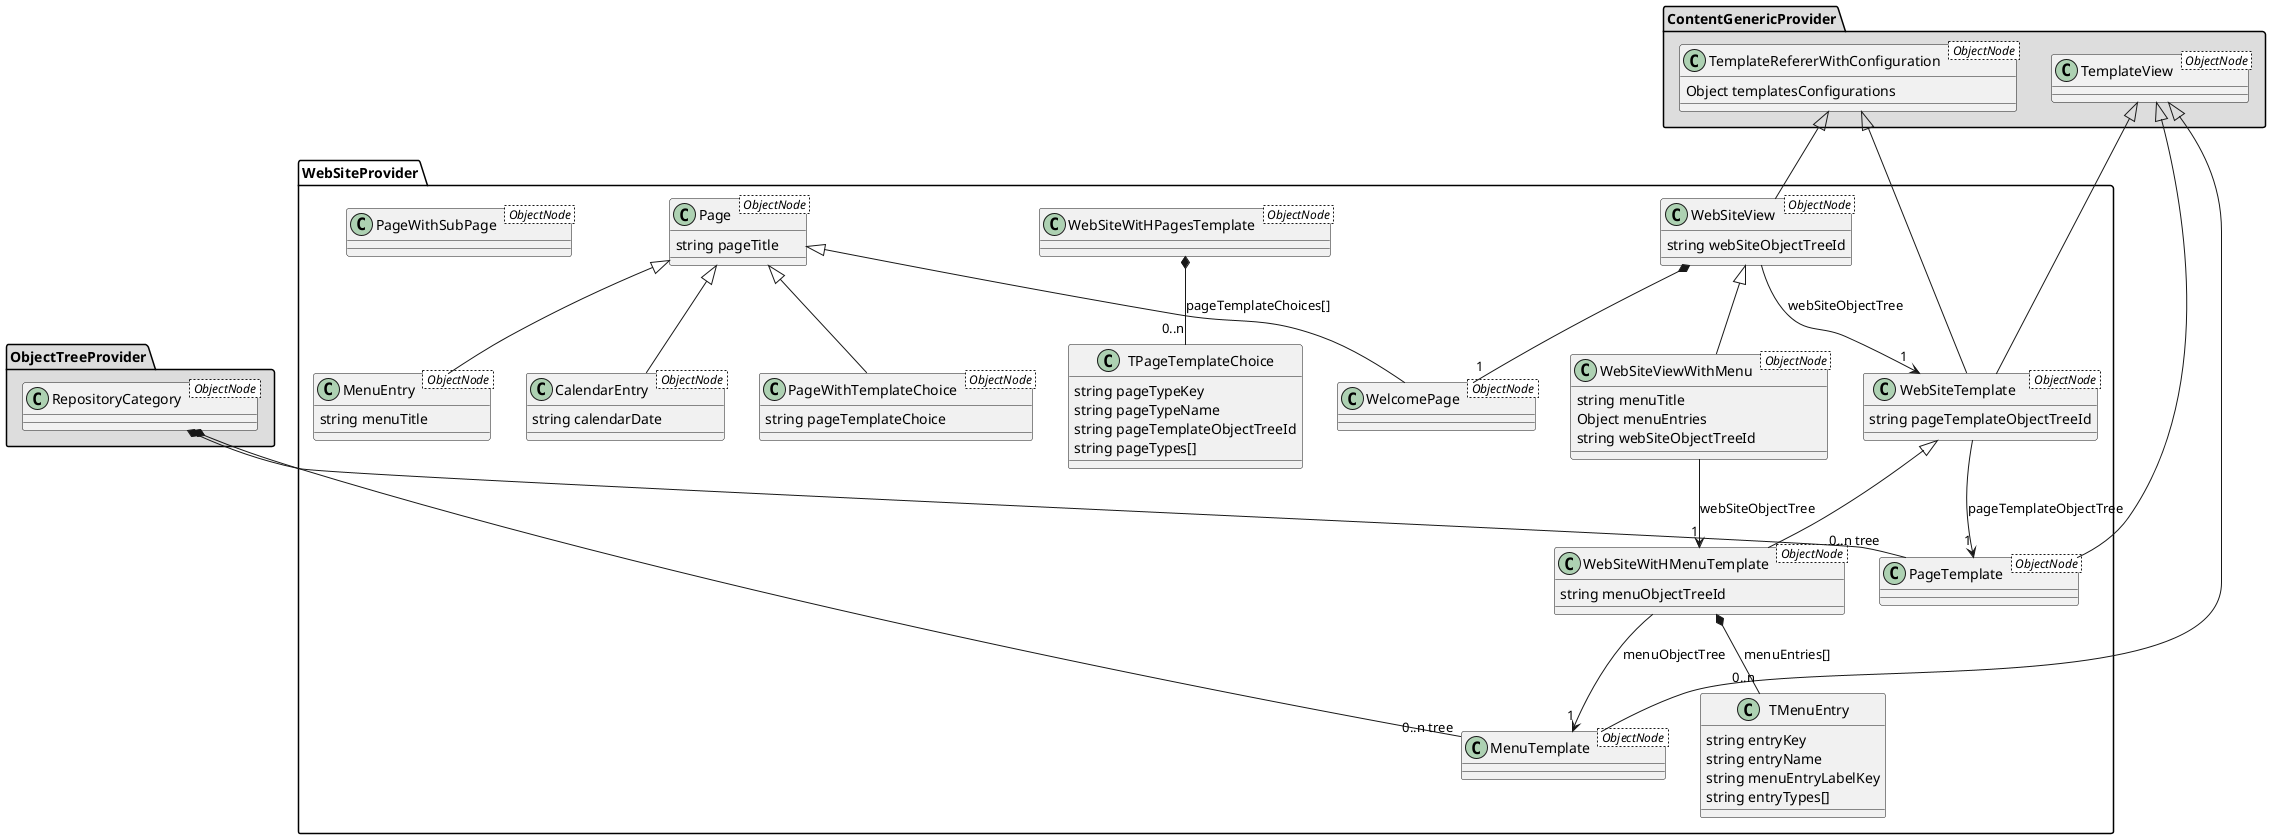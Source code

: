 @startuml
package "ObjectTreeProvider" #DDDDDD {
  class RepositoryCategory < ObjectNode >
}

package "ContentGenericProvider" #DDDDDD {
  class TemplateRefererWithConfiguration < ObjectNode >{
    Object templatesConfigurations
  }
  class TemplateView < ObjectNode >
}

package WebSiteProvider{
  TemplateRefererWithConfiguration <|-- WebSiteView
  class WebSiteView < ObjectNode >{
    string webSiteObjectTreeId
  }
  WebSiteView -->"1" WebSiteTemplate: webSiteObjectTree

  WebSiteView <|-- WebSiteViewWithMenu
  class WebSiteViewWithMenu < ObjectNode >{
    string menuTitle
    Object menuEntries
    string webSiteObjectTreeId
  }
  WebSiteViewWithMenu -->"1" WebSiteWitHMenuTemplate: webSiteObjectTree


  TemplateView <|-- PageTemplate
  class PageTemplate  < ObjectNode >

  TemplateView <|-- WebSiteTemplate
  TemplateRefererWithConfiguration <|-- WebSiteTemplate
  class WebSiteTemplate < ObjectNode >{
    string pageTemplateObjectTreeId
  }
  WebSiteTemplate -->"1" PageTemplate: pageTemplateObjectTree

  TemplateView <|-- MenuTemplate
  class MenuTemplate < ObjectNode >

  class WebSiteWitHPagesTemplate < ObjectNode >

  WebSiteWitHPagesTemplate  *--"0..n" TPageTemplateChoice: pageTemplateChoices[]

  class TPageTemplateChoice {
    string pageTypeKey
    string pageTypeName
    string pageTemplateObjectTreeId
    string pageTypes[]
  }


  WebSiteTemplate <|-- WebSiteWitHMenuTemplate
  class WebSiteWitHMenuTemplate< ObjectNode > {
    string menuObjectTreeId
  }

  WebSiteWitHMenuTemplate-->"1" MenuTemplate: menuObjectTree

  WebSiteWitHMenuTemplate*--"0..n" TMenuEntry: menuEntries[]

  class TMenuEntry {
    string entryKey
    string entryName
    string menuEntryLabelKey
    string entryTypes[]
  }

  class Page < ObjectNode > {
    string pageTitle
  }

  class PageWithSubPage < ObjectNode >

  Page <|-- WelcomePage
  class WelcomePage < ObjectNode >

  Page <|-- PageWithTemplateChoice
  class PageWithTemplateChoice < ObjectNode > {
    string pageTemplateChoice
  }


  Page <|-- MenuEntry
  class MenuEntry  < ObjectNode > {
    string menuTitle
  }


  Page <|-- CalendarEntry
  class CalendarEntry < ObjectNode > {
    string calendarDate
  }

  RepositoryCategory *--"0..n tree" MenuTemplate
  RepositoryCategory *--"0..n tree" PageTemplate
  WebSiteView *--"1" WelcomePage

}
@enduml
